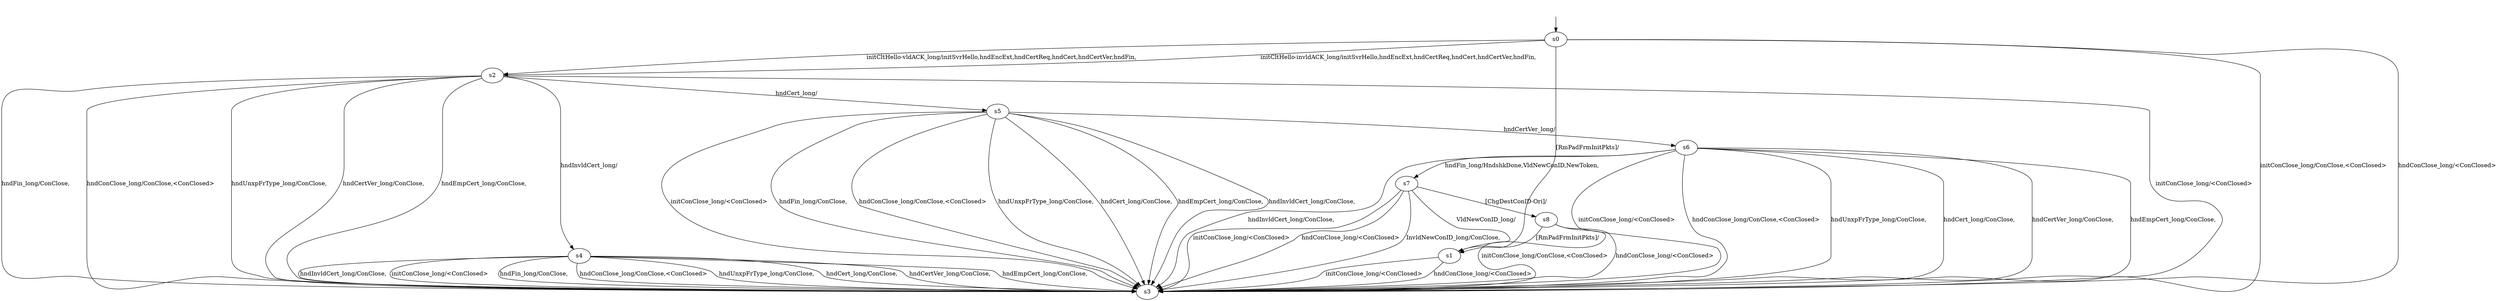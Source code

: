 digraph "../results/msquicModels/msquic-BWCA-lCS-0/learnedModel" {
s0 [label=s0];
s1 [label=s1];
s2 [label=s2];
s3 [label=s3];
s4 [label=s4];
s5 [label=s5];
s6 [label=s6];
s7 [label=s7];
s8 [label=s8];
s0 -> s3  [label="initConClose_long/ConClose,<ConClosed> "];
s0 -> s2  [label="initCltHello-vldACK_long/initSvrHello,hndEncExt,hndCertReq,hndCert,hndCertVer,hndFin, "];
s0 -> s2  [label="initCltHello-invldACK_long/initSvrHello,hndEncExt,hndCertReq,hndCert,hndCertVer,hndFin, "];
s0 -> s3  [label="hndConClose_long/<ConClosed> "];
s0 -> s1  [label="[RmPadFrmInitPkts]/ "];
s1 -> s3  [label="initConClose_long/<ConClosed> "];
s1 -> s3  [label="hndConClose_long/<ConClosed> "];
s2 -> s3  [label="initConClose_long/<ConClosed> "];
s2 -> s3  [label="hndFin_long/ConClose, "];
s2 -> s3  [label="hndConClose_long/ConClose,<ConClosed> "];
s2 -> s3  [label="hndUnxpFrType_long/ConClose, "];
s2 -> s5  [label="hndCert_long/ "];
s2 -> s3  [label="hndCertVer_long/ConClose, "];
s2 -> s3  [label="hndEmpCert_long/ConClose, "];
s2 -> s4  [label="hndInvldCert_long/ "];
s4 -> s3  [label="initConClose_long/<ConClosed> "];
s4 -> s3  [label="hndFin_long/ConClose, "];
s4 -> s3  [label="hndConClose_long/ConClose,<ConClosed> "];
s4 -> s3  [label="hndUnxpFrType_long/ConClose, "];
s4 -> s3  [label="hndCert_long/ConClose, "];
s4 -> s3  [label="hndCertVer_long/ConClose, "];
s4 -> s3  [label="hndEmpCert_long/ConClose, "];
s4 -> s3  [label="hndInvldCert_long/ConClose, "];
s5 -> s3  [label="initConClose_long/<ConClosed> "];
s5 -> s3  [label="hndFin_long/ConClose, "];
s5 -> s3  [label="hndConClose_long/ConClose,<ConClosed> "];
s5 -> s3  [label="hndUnxpFrType_long/ConClose, "];
s5 -> s3  [label="hndCert_long/ConClose, "];
s5 -> s6  [label="hndCertVer_long/ "];
s5 -> s3  [label="hndEmpCert_long/ConClose, "];
s5 -> s3  [label="hndInvldCert_long/ConClose, "];
s6 -> s3  [label="initConClose_long/<ConClosed> "];
s6 -> s7  [label="hndFin_long/HndshkDone,VldNewConID,NewToken, "];
s6 -> s3  [label="hndConClose_long/ConClose,<ConClosed> "];
s6 -> s3  [label="hndUnxpFrType_long/ConClose, "];
s6 -> s3  [label="hndCert_long/ConClose, "];
s6 -> s3  [label="hndCertVer_long/ConClose, "];
s6 -> s3  [label="hndEmpCert_long/ConClose, "];
s6 -> s3  [label="hndInvldCert_long/ConClose, "];
s7 -> s3  [label="initConClose_long/<ConClosed> "];
s7 -> s3  [label="hndConClose_long/<ConClosed> "];
s7 -> s1  [label="VldNewConID_long/ "];
s7 -> s3  [label="InvldNewConID_long/ConClose, "];
s7 -> s8  [label="[ChgDestConID-Ori]/ "];
s8 -> s3  [label="initConClose_long/ConClose,<ConClosed> "];
s8 -> s3  [label="hndConClose_long/<ConClosed> "];
s8 -> s1  [label="[RmPadFrmInitPkts]/ "];
__start0 [label="", shape=none];
__start0 -> s0  [label=""];
}
